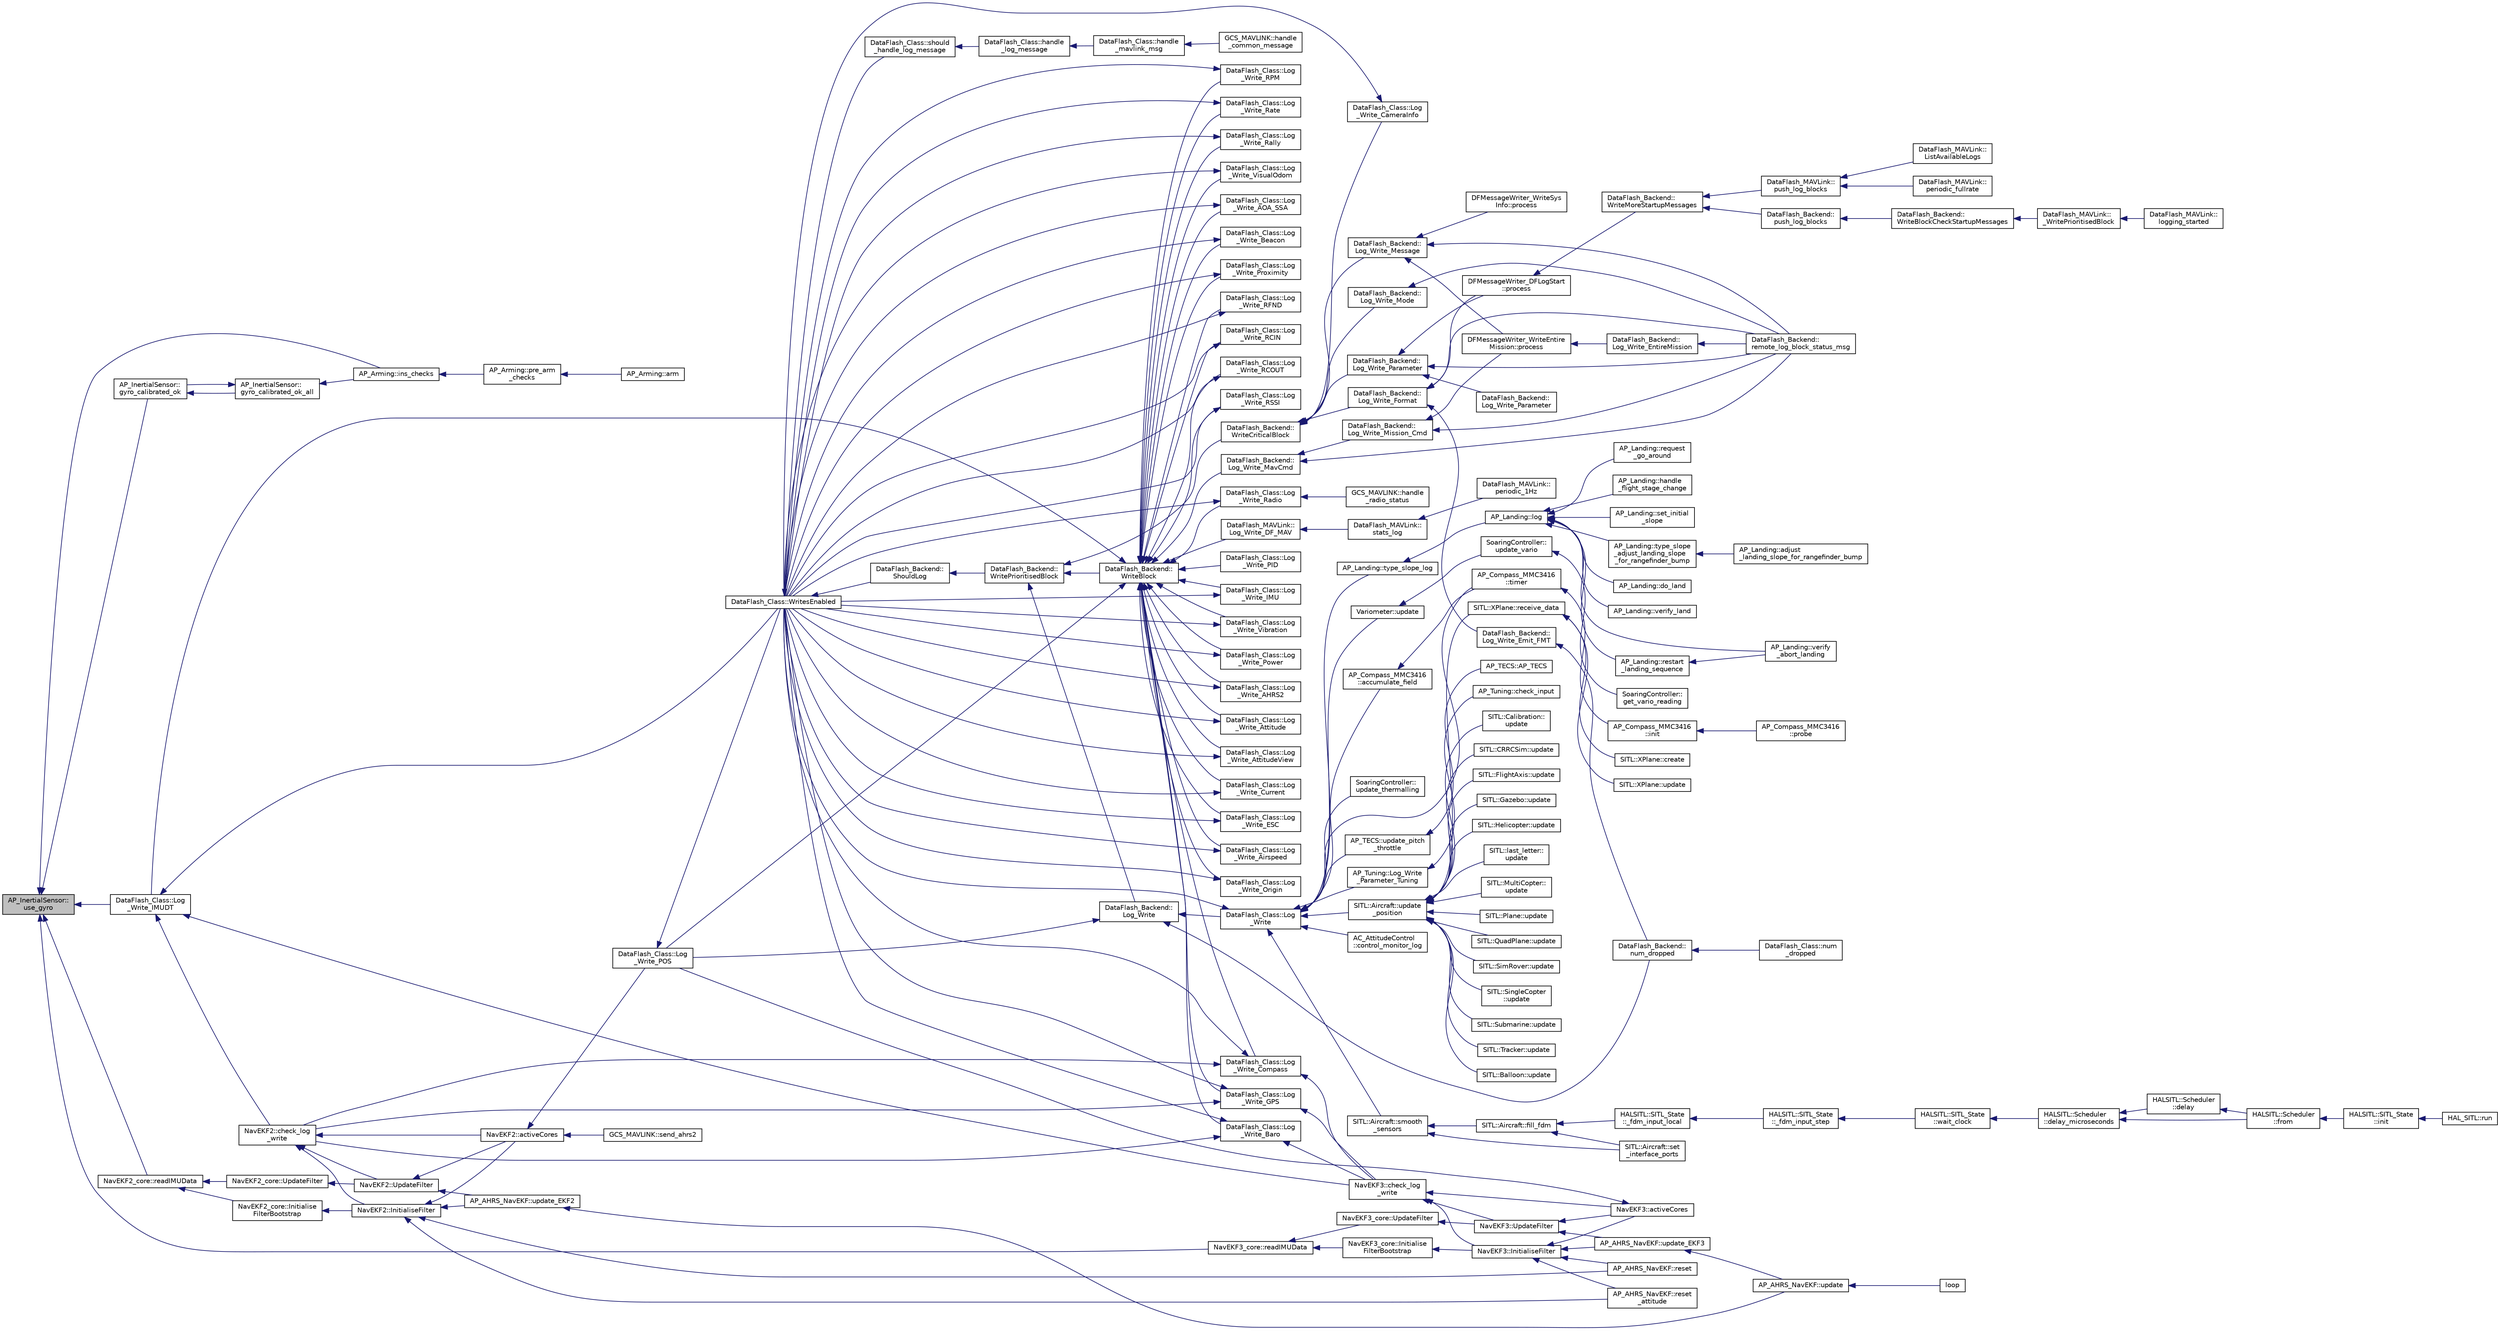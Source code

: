 digraph "AP_InertialSensor::use_gyro"
{
 // INTERACTIVE_SVG=YES
  edge [fontname="Helvetica",fontsize="10",labelfontname="Helvetica",labelfontsize="10"];
  node [fontname="Helvetica",fontsize="10",shape=record];
  rankdir="LR";
  Node1 [label="AP_InertialSensor::\luse_gyro",height=0.2,width=0.4,color="black", fillcolor="grey75", style="filled", fontcolor="black"];
  Node1 -> Node2 [dir="back",color="midnightblue",fontsize="10",style="solid",fontname="Helvetica"];
  Node2 [label="AP_InertialSensor::\lgyro_calibrated_ok",height=0.2,width=0.4,color="black", fillcolor="white", style="filled",URL="$classAP__InertialSensor.html#abf85be853403ed980ae938e7d4e001ae"];
  Node2 -> Node3 [dir="back",color="midnightblue",fontsize="10",style="solid",fontname="Helvetica"];
  Node3 [label="AP_InertialSensor::\lgyro_calibrated_ok_all",height=0.2,width=0.4,color="black", fillcolor="white", style="filled",URL="$classAP__InertialSensor.html#a5b345c3605d4a36b3b3f6b8370332f54"];
  Node3 -> Node2 [dir="back",color="midnightblue",fontsize="10",style="solid",fontname="Helvetica"];
  Node3 -> Node4 [dir="back",color="midnightblue",fontsize="10",style="solid",fontname="Helvetica"];
  Node4 [label="AP_Arming::ins_checks",height=0.2,width=0.4,color="black", fillcolor="white", style="filled",URL="$classAP__Arming.html#a98bb929393d206413a92adb94d443fc8"];
  Node4 -> Node5 [dir="back",color="midnightblue",fontsize="10",style="solid",fontname="Helvetica"];
  Node5 [label="AP_Arming::pre_arm\l_checks",height=0.2,width=0.4,color="black", fillcolor="white", style="filled",URL="$classAP__Arming.html#a73c03baf7f22b7124a2ac9e9286a850a"];
  Node5 -> Node6 [dir="back",color="midnightblue",fontsize="10",style="solid",fontname="Helvetica"];
  Node6 [label="AP_Arming::arm",height=0.2,width=0.4,color="black", fillcolor="white", style="filled",URL="$classAP__Arming.html#a47b859d9929a736df2f08a1cad03efcb"];
  Node1 -> Node4 [dir="back",color="midnightblue",fontsize="10",style="solid",fontname="Helvetica"];
  Node1 -> Node7 [dir="back",color="midnightblue",fontsize="10",style="solid",fontname="Helvetica"];
  Node7 [label="DataFlash_Class::Log\l_Write_IMUDT",height=0.2,width=0.4,color="black", fillcolor="white", style="filled",URL="$classDataFlash__Class.html#a5835f10f0f4c71618a3793d582b3a52a"];
  Node7 -> Node8 [dir="back",color="midnightblue",fontsize="10",style="solid",fontname="Helvetica"];
  Node8 [label="NavEKF2::check_log\l_write",height=0.2,width=0.4,color="black", fillcolor="white", style="filled",URL="$classNavEKF2.html#a124df957952b2cb0c04e4318a173f67a"];
  Node8 -> Node9 [dir="back",color="midnightblue",fontsize="10",style="solid",fontname="Helvetica"];
  Node9 [label="NavEKF2::InitialiseFilter",height=0.2,width=0.4,color="black", fillcolor="white", style="filled",URL="$classNavEKF2.html#a9c447b8d84abf2dfc845ddbbbad46a2b"];
  Node9 -> Node10 [dir="back",color="midnightblue",fontsize="10",style="solid",fontname="Helvetica"];
  Node10 [label="AP_AHRS_NavEKF::update_EKF2",height=0.2,width=0.4,color="black", fillcolor="white", style="filled",URL="$classAP__AHRS__NavEKF.html#a0187c6d3d4348b002a204c05d3e94b07"];
  Node10 -> Node11 [dir="back",color="midnightblue",fontsize="10",style="solid",fontname="Helvetica"];
  Node11 [label="AP_AHRS_NavEKF::update",height=0.2,width=0.4,color="black", fillcolor="white", style="filled",URL="$classAP__AHRS__NavEKF.html#ac8111979c5dc37a55b2c50818534ea52"];
  Node11 -> Node12 [dir="back",color="midnightblue",fontsize="10",style="solid",fontname="Helvetica"];
  Node12 [label="loop",height=0.2,width=0.4,color="black", fillcolor="white", style="filled",URL="$AHRS__Test_8cpp.html#afe461d27b9c48d5921c00d521181f12f"];
  Node9 -> Node13 [dir="back",color="midnightblue",fontsize="10",style="solid",fontname="Helvetica"];
  Node13 [label="AP_AHRS_NavEKF::reset",height=0.2,width=0.4,color="black", fillcolor="white", style="filled",URL="$classAP__AHRS__NavEKF.html#a532ff0df024a4537e5a108c42ba405a7"];
  Node9 -> Node14 [dir="back",color="midnightblue",fontsize="10",style="solid",fontname="Helvetica"];
  Node14 [label="AP_AHRS_NavEKF::reset\l_attitude",height=0.2,width=0.4,color="black", fillcolor="white", style="filled",URL="$classAP__AHRS__NavEKF.html#a9bd3c7f1793a48cd0d736b19fbfaf19a"];
  Node9 -> Node15 [dir="back",color="midnightblue",fontsize="10",style="solid",fontname="Helvetica"];
  Node15 [label="NavEKF2::activeCores",height=0.2,width=0.4,color="black", fillcolor="white", style="filled",URL="$classNavEKF2.html#ab18af2714c15fcf190493c01e2a28c73"];
  Node15 -> Node16 [dir="back",color="midnightblue",fontsize="10",style="solid",fontname="Helvetica"];
  Node16 [label="DataFlash_Class::Log\l_Write_POS",height=0.2,width=0.4,color="black", fillcolor="white", style="filled",URL="$classDataFlash__Class.html#a46e58faaa53c44516433f6bb7bde4163"];
  Node16 -> Node17 [dir="back",color="midnightblue",fontsize="10",style="solid",fontname="Helvetica"];
  Node17 [label="DataFlash_Class::WritesEnabled",height=0.2,width=0.4,color="black", fillcolor="white", style="filled",URL="$classDataFlash__Class.html#a680528ccef337901407a125439e1f397"];
  Node17 -> Node18 [dir="back",color="midnightblue",fontsize="10",style="solid",fontname="Helvetica"];
  Node18 [label="DataFlash_Backend::\lShouldLog",height=0.2,width=0.4,color="black", fillcolor="white", style="filled",URL="$classDataFlash__Backend.html#ae29c274eff677e46bb9e404656194789"];
  Node18 -> Node19 [dir="back",color="midnightblue",fontsize="10",style="solid",fontname="Helvetica"];
  Node19 [label="DataFlash_Backend::\lWritePrioritisedBlock",height=0.2,width=0.4,color="black", fillcolor="white", style="filled",URL="$classDataFlash__Backend.html#a70bd07e118265442caab0d742cb06abc"];
  Node19 -> Node20 [dir="back",color="midnightblue",fontsize="10",style="solid",fontname="Helvetica"];
  Node20 [label="DataFlash_Backend::\lLog_Write",height=0.2,width=0.4,color="black", fillcolor="white", style="filled",URL="$classDataFlash__Backend.html#a701111d46c96bfab23971267f325ddd3"];
  Node20 -> Node21 [dir="back",color="midnightblue",fontsize="10",style="solid",fontname="Helvetica"];
  Node21 [label="DataFlash_Class::Log\l_Write",height=0.2,width=0.4,color="black", fillcolor="white", style="filled",URL="$classDataFlash__Class.html#a379c836ed19feeac263fcd994b60226b"];
  Node21 -> Node22 [dir="back",color="midnightblue",fontsize="10",style="solid",fontname="Helvetica"];
  Node22 [label="AC_AttitudeControl\l::control_monitor_log",height=0.2,width=0.4,color="black", fillcolor="white", style="filled",URL="$classAC__AttitudeControl.html#a24124a33c8cd7a9cd575d0c16a1e2d5b"];
  Node21 -> Node23 [dir="back",color="midnightblue",fontsize="10",style="solid",fontname="Helvetica"];
  Node23 [label="AP_Compass_MMC3416\l::timer",height=0.2,width=0.4,color="black", fillcolor="white", style="filled",URL="$classAP__Compass__MMC3416.html#a8b5b61173af45f3892c51bbeda783190"];
  Node23 -> Node24 [dir="back",color="midnightblue",fontsize="10",style="solid",fontname="Helvetica"];
  Node24 [label="AP_Compass_MMC3416\l::init",height=0.2,width=0.4,color="black", fillcolor="white", style="filled",URL="$classAP__Compass__MMC3416.html#af9749d12b13a50641e4c2b7b8b702ac2"];
  Node24 -> Node25 [dir="back",color="midnightblue",fontsize="10",style="solid",fontname="Helvetica"];
  Node25 [label="AP_Compass_MMC3416\l::probe",height=0.2,width=0.4,color="black", fillcolor="white", style="filled",URL="$classAP__Compass__MMC3416.html#a45317bd66ff02b0b69e17221ff572261"];
  Node21 -> Node26 [dir="back",color="midnightblue",fontsize="10",style="solid",fontname="Helvetica"];
  Node26 [label="AP_Compass_MMC3416\l::accumulate_field",height=0.2,width=0.4,color="black", fillcolor="white", style="filled",URL="$classAP__Compass__MMC3416.html#aa81525e474696e469db55ad9712a1b4f"];
  Node26 -> Node23 [dir="back",color="midnightblue",fontsize="10",style="solid",fontname="Helvetica"];
  Node21 -> Node27 [dir="back",color="midnightblue",fontsize="10",style="solid",fontname="Helvetica"];
  Node27 [label="AP_Landing::type_slope_log",height=0.2,width=0.4,color="black", fillcolor="white", style="filled",URL="$classAP__Landing.html#ac0b5a7424b989984441d47159f9e691c"];
  Node27 -> Node28 [dir="back",color="midnightblue",fontsize="10",style="solid",fontname="Helvetica"];
  Node28 [label="AP_Landing::log",height=0.2,width=0.4,color="black", fillcolor="white", style="filled",URL="$classAP__Landing.html#afbaa15e50629185cb1c1dcb1c41289d8"];
  Node28 -> Node29 [dir="back",color="midnightblue",fontsize="10",style="solid",fontname="Helvetica"];
  Node29 [label="AP_Landing::do_land",height=0.2,width=0.4,color="black", fillcolor="white", style="filled",URL="$classAP__Landing.html#ac7cb51eaa69d1bed262223b56ee2c4ce"];
  Node28 -> Node30 [dir="back",color="midnightblue",fontsize="10",style="solid",fontname="Helvetica"];
  Node30 [label="AP_Landing::verify_land",height=0.2,width=0.4,color="black", fillcolor="white", style="filled",URL="$classAP__Landing.html#afdbc34de818b9cb366336c23660fd495"];
  Node28 -> Node31 [dir="back",color="midnightblue",fontsize="10",style="solid",fontname="Helvetica"];
  Node31 [label="AP_Landing::verify\l_abort_landing",height=0.2,width=0.4,color="black", fillcolor="white", style="filled",URL="$classAP__Landing.html#a23d5d937afe630bfa1d3eeea5d767e4b"];
  Node28 -> Node32 [dir="back",color="midnightblue",fontsize="10",style="solid",fontname="Helvetica"];
  Node32 [label="AP_Landing::restart\l_landing_sequence",height=0.2,width=0.4,color="black", fillcolor="white", style="filled",URL="$classAP__Landing.html#a4cb652398231c274e6061aa6b211366b"];
  Node32 -> Node31 [dir="back",color="midnightblue",fontsize="10",style="solid",fontname="Helvetica"];
  Node28 -> Node33 [dir="back",color="midnightblue",fontsize="10",style="solid",fontname="Helvetica"];
  Node33 [label="AP_Landing::request\l_go_around",height=0.2,width=0.4,color="black", fillcolor="white", style="filled",URL="$classAP__Landing.html#afc506451afaaca18bebe5746f1caf448"];
  Node28 -> Node34 [dir="back",color="midnightblue",fontsize="10",style="solid",fontname="Helvetica"];
  Node34 [label="AP_Landing::handle\l_flight_stage_change",height=0.2,width=0.4,color="black", fillcolor="white", style="filled",URL="$classAP__Landing.html#a9f6d861fd1bf8df96c061931179095c0"];
  Node28 -> Node35 [dir="back",color="midnightblue",fontsize="10",style="solid",fontname="Helvetica"];
  Node35 [label="AP_Landing::set_initial\l_slope",height=0.2,width=0.4,color="black", fillcolor="white", style="filled",URL="$classAP__Landing.html#a7e905f0cb574cb49a778b18906362736"];
  Node28 -> Node36 [dir="back",color="midnightblue",fontsize="10",style="solid",fontname="Helvetica"];
  Node36 [label="AP_Landing::type_slope\l_adjust_landing_slope\l_for_rangefinder_bump",height=0.2,width=0.4,color="black", fillcolor="white", style="filled",URL="$classAP__Landing.html#a68317a4d27e65aadc7013a9363da5ce3"];
  Node36 -> Node37 [dir="back",color="midnightblue",fontsize="10",style="solid",fontname="Helvetica"];
  Node37 [label="AP_Landing::adjust\l_landing_slope_for_rangefinder_bump",height=0.2,width=0.4,color="black", fillcolor="white", style="filled",URL="$classAP__Landing.html#aca701ba52726269447500bdf654b3b10"];
  Node21 -> Node38 [dir="back",color="midnightblue",fontsize="10",style="solid",fontname="Helvetica"];
  Node38 [label="SoaringController::\lupdate_thermalling",height=0.2,width=0.4,color="black", fillcolor="white", style="filled",URL="$classSoaringController.html#abfbc693fd6c93da20fb098aedf6fd596"];
  Node21 -> Node39 [dir="back",color="midnightblue",fontsize="10",style="solid",fontname="Helvetica"];
  Node39 [label="Variometer::update",height=0.2,width=0.4,color="black", fillcolor="white", style="filled",URL="$classVariometer.html#ae8429634659d6e7f64a64992380e7b2b"];
  Node39 -> Node40 [dir="back",color="midnightblue",fontsize="10",style="solid",fontname="Helvetica"];
  Node40 [label="SoaringController::\lupdate_vario",height=0.2,width=0.4,color="black", fillcolor="white", style="filled",URL="$classSoaringController.html#a7adf701742d2ba2f2e699b9e3ce1b955"];
  Node40 -> Node41 [dir="back",color="midnightblue",fontsize="10",style="solid",fontname="Helvetica"];
  Node41 [label="SoaringController::\lget_vario_reading",height=0.2,width=0.4,color="black", fillcolor="white", style="filled",URL="$classSoaringController.html#aea41b313738070dceb7c4953d4873342"];
  Node21 -> Node42 [dir="back",color="midnightblue",fontsize="10",style="solid",fontname="Helvetica"];
  Node42 [label="AP_TECS::update_pitch\l_throttle",height=0.2,width=0.4,color="black", fillcolor="white", style="filled",URL="$classAP__TECS.html#ad9fdee521b36fe15ab8ab06a35717c5a"];
  Node42 -> Node43 [dir="back",color="midnightblue",fontsize="10",style="solid",fontname="Helvetica"];
  Node43 [label="AP_TECS::AP_TECS",height=0.2,width=0.4,color="black", fillcolor="white", style="filled",URL="$classAP__TECS.html#a01d6d2b6f4c4151838115b13020d8990"];
  Node21 -> Node44 [dir="back",color="midnightblue",fontsize="10",style="solid",fontname="Helvetica"];
  Node44 [label="AP_Tuning::Log_Write\l_Parameter_Tuning",height=0.2,width=0.4,color="black", fillcolor="white", style="filled",URL="$classAP__Tuning.html#abc35074ce5f7c46fbbc644d80c3dc15a"];
  Node44 -> Node45 [dir="back",color="midnightblue",fontsize="10",style="solid",fontname="Helvetica"];
  Node45 [label="AP_Tuning::check_input",height=0.2,width=0.4,color="black", fillcolor="white", style="filled",URL="$classAP__Tuning.html#a26bf8c5e3711e547ce95654ca285fecb"];
  Node21 -> Node17 [dir="back",color="midnightblue",fontsize="10",style="solid",fontname="Helvetica"];
  Node21 -> Node46 [dir="back",color="midnightblue",fontsize="10",style="solid",fontname="Helvetica"];
  Node46 [label="SITL::Aircraft::update\l_position",height=0.2,width=0.4,color="black", fillcolor="white", style="filled",URL="$classSITL_1_1Aircraft.html#a4a72b2c0617cf55b24b062daaae685b9"];
  Node46 -> Node47 [dir="back",color="midnightblue",fontsize="10",style="solid",fontname="Helvetica"];
  Node47 [label="SITL::Balloon::update",height=0.2,width=0.4,color="black", fillcolor="white", style="filled",URL="$classSITL_1_1Balloon.html#a34f5716a3c9ba0805d89dc36656ae90c"];
  Node46 -> Node48 [dir="back",color="midnightblue",fontsize="10",style="solid",fontname="Helvetica"];
  Node48 [label="SITL::Calibration::\lupdate",height=0.2,width=0.4,color="black", fillcolor="white", style="filled",URL="$classSITL_1_1Calibration.html#a0c3f60adfbc5d68ae425883af18b62f4"];
  Node46 -> Node49 [dir="back",color="midnightblue",fontsize="10",style="solid",fontname="Helvetica"];
  Node49 [label="SITL::CRRCSim::update",height=0.2,width=0.4,color="black", fillcolor="white", style="filled",URL="$classSITL_1_1CRRCSim.html#ada236d396837feb2c5efe885ea504f87"];
  Node46 -> Node50 [dir="back",color="midnightblue",fontsize="10",style="solid",fontname="Helvetica"];
  Node50 [label="SITL::FlightAxis::update",height=0.2,width=0.4,color="black", fillcolor="white", style="filled",URL="$classSITL_1_1FlightAxis.html#abea39b8171735bf99ad90267f6be4c42"];
  Node46 -> Node51 [dir="back",color="midnightblue",fontsize="10",style="solid",fontname="Helvetica"];
  Node51 [label="SITL::Gazebo::update",height=0.2,width=0.4,color="black", fillcolor="white", style="filled",URL="$classSITL_1_1Gazebo.html#a120a541070549b98ba4740c91abf97a7"];
  Node46 -> Node52 [dir="back",color="midnightblue",fontsize="10",style="solid",fontname="Helvetica"];
  Node52 [label="SITL::Helicopter::update",height=0.2,width=0.4,color="black", fillcolor="white", style="filled",URL="$classSITL_1_1Helicopter.html#a0e8602ead0fe804552ab7ade9a1b171e"];
  Node46 -> Node53 [dir="back",color="midnightblue",fontsize="10",style="solid",fontname="Helvetica"];
  Node53 [label="SITL::last_letter::\lupdate",height=0.2,width=0.4,color="black", fillcolor="white", style="filled",URL="$classSITL_1_1last__letter.html#ae4e6d3acea9730faa873e8d25b876d19"];
  Node46 -> Node54 [dir="back",color="midnightblue",fontsize="10",style="solid",fontname="Helvetica"];
  Node54 [label="SITL::MultiCopter::\lupdate",height=0.2,width=0.4,color="black", fillcolor="white", style="filled",URL="$classSITL_1_1MultiCopter.html#ad4df8bcd20625ce425cc9d73f9aa6a20"];
  Node46 -> Node55 [dir="back",color="midnightblue",fontsize="10",style="solid",fontname="Helvetica"];
  Node55 [label="SITL::Plane::update",height=0.2,width=0.4,color="black", fillcolor="white", style="filled",URL="$classSITL_1_1Plane.html#a7852409df29e250b1903384d1446930c"];
  Node46 -> Node56 [dir="back",color="midnightblue",fontsize="10",style="solid",fontname="Helvetica"];
  Node56 [label="SITL::QuadPlane::update",height=0.2,width=0.4,color="black", fillcolor="white", style="filled",URL="$classSITL_1_1QuadPlane.html#af9068f0de1894f5afc49481c869e3b6c"];
  Node46 -> Node57 [dir="back",color="midnightblue",fontsize="10",style="solid",fontname="Helvetica"];
  Node57 [label="SITL::SimRover::update",height=0.2,width=0.4,color="black", fillcolor="white", style="filled",URL="$classSITL_1_1SimRover.html#a0692a116e9c7cff78adb0b08b0d571b2"];
  Node46 -> Node58 [dir="back",color="midnightblue",fontsize="10",style="solid",fontname="Helvetica"];
  Node58 [label="SITL::SingleCopter\l::update",height=0.2,width=0.4,color="black", fillcolor="white", style="filled",URL="$classSITL_1_1SingleCopter.html#a07d0997518b86260a6a80b914733d7b5"];
  Node46 -> Node59 [dir="back",color="midnightblue",fontsize="10",style="solid",fontname="Helvetica"];
  Node59 [label="SITL::Submarine::update",height=0.2,width=0.4,color="black", fillcolor="white", style="filled",URL="$classSITL_1_1Submarine.html#ae172876dbb527df84dfb38c9fa383878"];
  Node46 -> Node60 [dir="back",color="midnightblue",fontsize="10",style="solid",fontname="Helvetica"];
  Node60 [label="SITL::Tracker::update",height=0.2,width=0.4,color="black", fillcolor="white", style="filled",URL="$classSITL_1_1Tracker.html#aa2d26c0841ead98b60a9291eb4d74b71"];
  Node46 -> Node61 [dir="back",color="midnightblue",fontsize="10",style="solid",fontname="Helvetica"];
  Node61 [label="SITL::XPlane::receive_data",height=0.2,width=0.4,color="black", fillcolor="white", style="filled",URL="$classSITL_1_1XPlane.html#ab30e1d12c7ebc3699a29f3442804a68b"];
  Node61 -> Node62 [dir="back",color="midnightblue",fontsize="10",style="solid",fontname="Helvetica"];
  Node62 [label="SITL::XPlane::update",height=0.2,width=0.4,color="black", fillcolor="white", style="filled",URL="$classSITL_1_1XPlane.html#abc5e72c8fd3445fcb19b6b1d42ec9970"];
  Node61 -> Node63 [dir="back",color="midnightblue",fontsize="10",style="solid",fontname="Helvetica"];
  Node63 [label="SITL::XPlane::create",height=0.2,width=0.4,color="black", fillcolor="white", style="filled",URL="$classSITL_1_1XPlane.html#a5cbab32f016edeff5108ded953c17cbe"];
  Node21 -> Node64 [dir="back",color="midnightblue",fontsize="10",style="solid",fontname="Helvetica"];
  Node64 [label="SITL::Aircraft::smooth\l_sensors",height=0.2,width=0.4,color="black", fillcolor="white", style="filled",URL="$classSITL_1_1Aircraft.html#a8b835df207c22a4d9bc24b14525ce968"];
  Node64 -> Node65 [dir="back",color="midnightblue",fontsize="10",style="solid",fontname="Helvetica"];
  Node65 [label="SITL::Aircraft::fill_fdm",height=0.2,width=0.4,color="black", fillcolor="white", style="filled",URL="$classSITL_1_1Aircraft.html#a07b38044e8a77d5f48db38e9913e06db"];
  Node65 -> Node66 [dir="back",color="midnightblue",fontsize="10",style="solid",fontname="Helvetica"];
  Node66 [label="HALSITL::SITL_State\l::_fdm_input_local",height=0.2,width=0.4,color="black", fillcolor="white", style="filled",URL="$classHALSITL_1_1SITL__State.html#a141fe78b0702ab2f2ac4cafc221fdb97"];
  Node66 -> Node67 [dir="back",color="midnightblue",fontsize="10",style="solid",fontname="Helvetica"];
  Node67 [label="HALSITL::SITL_State\l::_fdm_input_step",height=0.2,width=0.4,color="black", fillcolor="white", style="filled",URL="$classHALSITL_1_1SITL__State.html#ae31c93a26ca780bb508dded2498e2e93"];
  Node67 -> Node68 [dir="back",color="midnightblue",fontsize="10",style="solid",fontname="Helvetica"];
  Node68 [label="HALSITL::SITL_State\l::wait_clock",height=0.2,width=0.4,color="black", fillcolor="white", style="filled",URL="$classHALSITL_1_1SITL__State.html#a3eeaf330efded46259bbf64fc53e6b9f"];
  Node68 -> Node69 [dir="back",color="midnightblue",fontsize="10",style="solid",fontname="Helvetica"];
  Node69 [label="HALSITL::Scheduler\l::delay_microseconds",height=0.2,width=0.4,color="black", fillcolor="white", style="filled",URL="$classHALSITL_1_1Scheduler.html#a4cffd5bcba0175bf49c7aa75ff3bf09a"];
  Node69 -> Node70 [dir="back",color="midnightblue",fontsize="10",style="solid",fontname="Helvetica"];
  Node70 [label="HALSITL::Scheduler\l::from",height=0.2,width=0.4,color="black", fillcolor="white", style="filled",URL="$classHALSITL_1_1Scheduler.html#a2c3ea70328333081349821921242cb39"];
  Node70 -> Node71 [dir="back",color="midnightblue",fontsize="10",style="solid",fontname="Helvetica"];
  Node71 [label="HALSITL::SITL_State\l::init",height=0.2,width=0.4,color="black", fillcolor="white", style="filled",URL="$classHALSITL_1_1SITL__State.html#a7059cb4e279007aae9b06757a68c15af"];
  Node71 -> Node72 [dir="back",color="midnightblue",fontsize="10",style="solid",fontname="Helvetica"];
  Node72 [label="HAL_SITL::run",height=0.2,width=0.4,color="black", fillcolor="white", style="filled",URL="$classHAL__SITL.html#add0e35ac5a212a6b187c55186c8f026a"];
  Node69 -> Node73 [dir="back",color="midnightblue",fontsize="10",style="solid",fontname="Helvetica"];
  Node73 [label="HALSITL::Scheduler\l::delay",height=0.2,width=0.4,color="black", fillcolor="white", style="filled",URL="$classHALSITL_1_1Scheduler.html#a14f3239ecbb9889823b20dc9de655c2f"];
  Node73 -> Node70 [dir="back",color="midnightblue",fontsize="10",style="solid",fontname="Helvetica"];
  Node65 -> Node74 [dir="back",color="midnightblue",fontsize="10",style="solid",fontname="Helvetica"];
  Node74 [label="SITL::Aircraft::set\l_interface_ports",height=0.2,width=0.4,color="black", fillcolor="white", style="filled",URL="$classSITL_1_1Aircraft.html#a061f04e9f5bc75cc1f250a4e7c3d8421"];
  Node64 -> Node74 [dir="back",color="midnightblue",fontsize="10",style="solid",fontname="Helvetica"];
  Node20 -> Node75 [dir="back",color="midnightblue",fontsize="10",style="solid",fontname="Helvetica"];
  Node75 [label="DataFlash_Backend::\lnum_dropped",height=0.2,width=0.4,color="black", fillcolor="white", style="filled",URL="$classDataFlash__Backend.html#a944c1f573e2cd12e7ff491d48898d446"];
  Node75 -> Node76 [dir="back",color="midnightblue",fontsize="10",style="solid",fontname="Helvetica"];
  Node76 [label="DataFlash_Class::num\l_dropped",height=0.2,width=0.4,color="black", fillcolor="white", style="filled",URL="$classDataFlash__Class.html#a3b01d9a49c319ca3995df9b1649b9249"];
  Node20 -> Node16 [dir="back",color="midnightblue",fontsize="10",style="solid",fontname="Helvetica"];
  Node19 -> Node77 [dir="back",color="midnightblue",fontsize="10",style="solid",fontname="Helvetica"];
  Node77 [label="DataFlash_Backend::\lWriteBlock",height=0.2,width=0.4,color="black", fillcolor="white", style="filled",URL="$classDataFlash__Backend.html#aed94b3ad1fd7333ddd7c2e20c3433d52"];
  Node77 -> Node78 [dir="back",color="midnightblue",fontsize="10",style="solid",fontname="Helvetica"];
  Node78 [label="DataFlash_MAVLink::\lLog_Write_DF_MAV",height=0.2,width=0.4,color="black", fillcolor="white", style="filled",URL="$classDataFlash__MAVLink.html#a4e95e48809d7011702476e879415d96c"];
  Node78 -> Node79 [dir="back",color="midnightblue",fontsize="10",style="solid",fontname="Helvetica"];
  Node79 [label="DataFlash_MAVLink::\lstats_log",height=0.2,width=0.4,color="black", fillcolor="white", style="filled",URL="$classDataFlash__MAVLink.html#af0e5de77619126d8d8d1dd06a389717d"];
  Node79 -> Node80 [dir="back",color="midnightblue",fontsize="10",style="solid",fontname="Helvetica"];
  Node80 [label="DataFlash_MAVLink::\lperiodic_1Hz",height=0.2,width=0.4,color="black", fillcolor="white", style="filled",URL="$classDataFlash__MAVLink.html#aff8ee53b8fbc202ef153f112dade8f21"];
  Node77 -> Node81 [dir="back",color="midnightblue",fontsize="10",style="solid",fontname="Helvetica"];
  Node81 [label="DataFlash_Class::Log\l_Write_GPS",height=0.2,width=0.4,color="black", fillcolor="white", style="filled",URL="$classDataFlash__Class.html#a8a9087dec83092f0ea67b6741ff9f32e"];
  Node81 -> Node8 [dir="back",color="midnightblue",fontsize="10",style="solid",fontname="Helvetica"];
  Node81 -> Node82 [dir="back",color="midnightblue",fontsize="10",style="solid",fontname="Helvetica"];
  Node82 [label="NavEKF3::check_log\l_write",height=0.2,width=0.4,color="black", fillcolor="white", style="filled",URL="$classNavEKF3.html#afa5a1b626563d35ad95545e8f056214b"];
  Node82 -> Node83 [dir="back",color="midnightblue",fontsize="10",style="solid",fontname="Helvetica"];
  Node83 [label="NavEKF3::InitialiseFilter",height=0.2,width=0.4,color="black", fillcolor="white", style="filled",URL="$classNavEKF3.html#a07f064fa513fbb6e7188141904f3b5b5"];
  Node83 -> Node84 [dir="back",color="midnightblue",fontsize="10",style="solid",fontname="Helvetica"];
  Node84 [label="AP_AHRS_NavEKF::update_EKF3",height=0.2,width=0.4,color="black", fillcolor="white", style="filled",URL="$classAP__AHRS__NavEKF.html#a324160404f12959e955554f5aed26459"];
  Node84 -> Node11 [dir="back",color="midnightblue",fontsize="10",style="solid",fontname="Helvetica"];
  Node83 -> Node13 [dir="back",color="midnightblue",fontsize="10",style="solid",fontname="Helvetica"];
  Node83 -> Node14 [dir="back",color="midnightblue",fontsize="10",style="solid",fontname="Helvetica"];
  Node83 -> Node85 [dir="back",color="midnightblue",fontsize="10",style="solid",fontname="Helvetica"];
  Node85 [label="NavEKF3::activeCores",height=0.2,width=0.4,color="black", fillcolor="white", style="filled",URL="$classNavEKF3.html#a3e1f50ad977a17222fcd7a6851b0f2ec"];
  Node85 -> Node16 [dir="back",color="midnightblue",fontsize="10",style="solid",fontname="Helvetica"];
  Node82 -> Node86 [dir="back",color="midnightblue",fontsize="10",style="solid",fontname="Helvetica"];
  Node86 [label="NavEKF3::UpdateFilter",height=0.2,width=0.4,color="black", fillcolor="white", style="filled",URL="$classNavEKF3.html#a477020fcf29376e0c2205dbf79728104"];
  Node86 -> Node84 [dir="back",color="midnightblue",fontsize="10",style="solid",fontname="Helvetica"];
  Node86 -> Node85 [dir="back",color="midnightblue",fontsize="10",style="solid",fontname="Helvetica"];
  Node82 -> Node85 [dir="back",color="midnightblue",fontsize="10",style="solid",fontname="Helvetica"];
  Node81 -> Node17 [dir="back",color="midnightblue",fontsize="10",style="solid",fontname="Helvetica"];
  Node77 -> Node87 [dir="back",color="midnightblue",fontsize="10",style="solid",fontname="Helvetica"];
  Node87 [label="DataFlash_Class::Log\l_Write_RFND",height=0.2,width=0.4,color="black", fillcolor="white", style="filled",URL="$classDataFlash__Class.html#af0a21d8a256a8e1e6f9da5566cc5a168"];
  Node87 -> Node17 [dir="back",color="midnightblue",fontsize="10",style="solid",fontname="Helvetica"];
  Node77 -> Node88 [dir="back",color="midnightblue",fontsize="10",style="solid",fontname="Helvetica"];
  Node88 [label="DataFlash_Class::Log\l_Write_RCIN",height=0.2,width=0.4,color="black", fillcolor="white", style="filled",URL="$classDataFlash__Class.html#ae3cb0f9ab8db6bcced3f504a2a767081"];
  Node88 -> Node17 [dir="back",color="midnightblue",fontsize="10",style="solid",fontname="Helvetica"];
  Node77 -> Node89 [dir="back",color="midnightblue",fontsize="10",style="solid",fontname="Helvetica"];
  Node89 [label="DataFlash_Class::Log\l_Write_RCOUT",height=0.2,width=0.4,color="black", fillcolor="white", style="filled",URL="$classDataFlash__Class.html#a365196ae7546b5065934ffbdb91066e5"];
  Node89 -> Node17 [dir="back",color="midnightblue",fontsize="10",style="solid",fontname="Helvetica"];
  Node77 -> Node90 [dir="back",color="midnightblue",fontsize="10",style="solid",fontname="Helvetica"];
  Node90 [label="DataFlash_Class::Log\l_Write_RSSI",height=0.2,width=0.4,color="black", fillcolor="white", style="filled",URL="$classDataFlash__Class.html#ab89b9493bafe090db104589de9bc100c"];
  Node90 -> Node17 [dir="back",color="midnightblue",fontsize="10",style="solid",fontname="Helvetica"];
  Node77 -> Node91 [dir="back",color="midnightblue",fontsize="10",style="solid",fontname="Helvetica"];
  Node91 [label="DataFlash_Class::Log\l_Write_Baro",height=0.2,width=0.4,color="black", fillcolor="white", style="filled",URL="$classDataFlash__Class.html#a4a12c2f2025e0a63d6ec85602857d0cb"];
  Node91 -> Node8 [dir="back",color="midnightblue",fontsize="10",style="solid",fontname="Helvetica"];
  Node91 -> Node82 [dir="back",color="midnightblue",fontsize="10",style="solid",fontname="Helvetica"];
  Node91 -> Node17 [dir="back",color="midnightblue",fontsize="10",style="solid",fontname="Helvetica"];
  Node77 -> Node92 [dir="back",color="midnightblue",fontsize="10",style="solid",fontname="Helvetica"];
  Node92 [label="DataFlash_Class::Log\l_Write_IMU",height=0.2,width=0.4,color="black", fillcolor="white", style="filled",URL="$classDataFlash__Class.html#a805d766e5347af5349e0979a2a07e452"];
  Node92 -> Node17 [dir="back",color="midnightblue",fontsize="10",style="solid",fontname="Helvetica"];
  Node77 -> Node7 [dir="back",color="midnightblue",fontsize="10",style="solid",fontname="Helvetica"];
  Node77 -> Node93 [dir="back",color="midnightblue",fontsize="10",style="solid",fontname="Helvetica"];
  Node93 [label="DataFlash_Class::Log\l_Write_Vibration",height=0.2,width=0.4,color="black", fillcolor="white", style="filled",URL="$classDataFlash__Class.html#af3e28f802f9d4f6be01a5283ada628fe"];
  Node93 -> Node17 [dir="back",color="midnightblue",fontsize="10",style="solid",fontname="Helvetica"];
  Node77 -> Node94 [dir="back",color="midnightblue",fontsize="10",style="solid",fontname="Helvetica"];
  Node94 [label="DataFlash_Class::Log\l_Write_Power",height=0.2,width=0.4,color="black", fillcolor="white", style="filled",URL="$classDataFlash__Class.html#a0244745bcbf21252169dbca26be44557"];
  Node94 -> Node17 [dir="back",color="midnightblue",fontsize="10",style="solid",fontname="Helvetica"];
  Node77 -> Node95 [dir="back",color="midnightblue",fontsize="10",style="solid",fontname="Helvetica"];
  Node95 [label="DataFlash_Class::Log\l_Write_AHRS2",height=0.2,width=0.4,color="black", fillcolor="white", style="filled",URL="$classDataFlash__Class.html#ad81bca014959c6b0a6714ea0d83c409f"];
  Node95 -> Node17 [dir="back",color="midnightblue",fontsize="10",style="solid",fontname="Helvetica"];
  Node77 -> Node16 [dir="back",color="midnightblue",fontsize="10",style="solid",fontname="Helvetica"];
  Node77 -> Node96 [dir="back",color="midnightblue",fontsize="10",style="solid",fontname="Helvetica"];
  Node96 [label="DataFlash_Backend::\lLog_Write_MavCmd",height=0.2,width=0.4,color="black", fillcolor="white", style="filled",URL="$classDataFlash__Backend.html#af0dcded34eb71f36ee8f910424be2061"];
  Node96 -> Node97 [dir="back",color="midnightblue",fontsize="10",style="solid",fontname="Helvetica"];
  Node97 [label="DataFlash_Backend::\lremote_log_block_status_msg",height=0.2,width=0.4,color="black", fillcolor="white", style="filled",URL="$classDataFlash__Backend.html#acc06500874549df2b2567f069176506e"];
  Node96 -> Node98 [dir="back",color="midnightblue",fontsize="10",style="solid",fontname="Helvetica"];
  Node98 [label="DataFlash_Backend::\lLog_Write_Mission_Cmd",height=0.2,width=0.4,color="black", fillcolor="white", style="filled",URL="$classDataFlash__Backend.html#a570580fce5fc1f96a9cfd6bb75dd8705"];
  Node98 -> Node97 [dir="back",color="midnightblue",fontsize="10",style="solid",fontname="Helvetica"];
  Node98 -> Node99 [dir="back",color="midnightblue",fontsize="10",style="solid",fontname="Helvetica"];
  Node99 [label="DFMessageWriter_WriteEntire\lMission::process",height=0.2,width=0.4,color="black", fillcolor="white", style="filled",URL="$classDFMessageWriter__WriteEntireMission.html#a157afd1587cb4756d21bfd04bd64fdd1"];
  Node99 -> Node100 [dir="back",color="midnightblue",fontsize="10",style="solid",fontname="Helvetica"];
  Node100 [label="DataFlash_Backend::\lLog_Write_EntireMission",height=0.2,width=0.4,color="black", fillcolor="white", style="filled",URL="$classDataFlash__Backend.html#a2cf7e12a43bb8ebf9aa3ea073e544f40"];
  Node100 -> Node97 [dir="back",color="midnightblue",fontsize="10",style="solid",fontname="Helvetica"];
  Node77 -> Node101 [dir="back",color="midnightblue",fontsize="10",style="solid",fontname="Helvetica"];
  Node101 [label="DataFlash_Class::Log\l_Write_Radio",height=0.2,width=0.4,color="black", fillcolor="white", style="filled",URL="$classDataFlash__Class.html#ae26cdaa597f952193b6be4436d55c7d6"];
  Node101 -> Node17 [dir="back",color="midnightblue",fontsize="10",style="solid",fontname="Helvetica"];
  Node101 -> Node102 [dir="back",color="midnightblue",fontsize="10",style="solid",fontname="Helvetica"];
  Node102 [label="GCS_MAVLINK::handle\l_radio_status",height=0.2,width=0.4,color="black", fillcolor="white", style="filled",URL="$structGCS__MAVLINK.html#a95855cb1b5e848b644d0fdeb1009a031"];
  Node77 -> Node103 [dir="back",color="midnightblue",fontsize="10",style="solid",fontname="Helvetica"];
  Node103 [label="DataFlash_Class::Log\l_Write_Attitude",height=0.2,width=0.4,color="black", fillcolor="white", style="filled",URL="$classDataFlash__Class.html#a100c0458780b38dd0ccc4a7381827b3c"];
  Node103 -> Node17 [dir="back",color="midnightblue",fontsize="10",style="solid",fontname="Helvetica"];
  Node77 -> Node104 [dir="back",color="midnightblue",fontsize="10",style="solid",fontname="Helvetica"];
  Node104 [label="DataFlash_Class::Log\l_Write_AttitudeView",height=0.2,width=0.4,color="black", fillcolor="white", style="filled",URL="$classDataFlash__Class.html#abf48a5cb3c39a255385d3853beb1b5d7"];
  Node104 -> Node17 [dir="back",color="midnightblue",fontsize="10",style="solid",fontname="Helvetica"];
  Node77 -> Node105 [dir="back",color="midnightblue",fontsize="10",style="solid",fontname="Helvetica"];
  Node105 [label="DataFlash_Class::Log\l_Write_Current",height=0.2,width=0.4,color="black", fillcolor="white", style="filled",URL="$classDataFlash__Class.html#a6bc40fe7e7fd0b068700d5b89d85a920"];
  Node105 -> Node17 [dir="back",color="midnightblue",fontsize="10",style="solid",fontname="Helvetica"];
  Node77 -> Node106 [dir="back",color="midnightblue",fontsize="10",style="solid",fontname="Helvetica"];
  Node106 [label="DataFlash_Class::Log\l_Write_Compass",height=0.2,width=0.4,color="black", fillcolor="white", style="filled",URL="$classDataFlash__Class.html#a5189adf1c5da47c2149ca1d7baa745d8"];
  Node106 -> Node8 [dir="back",color="midnightblue",fontsize="10",style="solid",fontname="Helvetica"];
  Node106 -> Node82 [dir="back",color="midnightblue",fontsize="10",style="solid",fontname="Helvetica"];
  Node106 -> Node17 [dir="back",color="midnightblue",fontsize="10",style="solid",fontname="Helvetica"];
  Node77 -> Node107 [dir="back",color="midnightblue",fontsize="10",style="solid",fontname="Helvetica"];
  Node107 [label="DataFlash_Class::Log\l_Write_ESC",height=0.2,width=0.4,color="black", fillcolor="white", style="filled",URL="$classDataFlash__Class.html#a90a22bd1a0d9fff2bde1efdf0d0c9575"];
  Node107 -> Node17 [dir="back",color="midnightblue",fontsize="10",style="solid",fontname="Helvetica"];
  Node77 -> Node108 [dir="back",color="midnightblue",fontsize="10",style="solid",fontname="Helvetica"];
  Node108 [label="DataFlash_Class::Log\l_Write_Airspeed",height=0.2,width=0.4,color="black", fillcolor="white", style="filled",URL="$classDataFlash__Class.html#a6a38481f36ae833e7093c41a0e72be31"];
  Node108 -> Node17 [dir="back",color="midnightblue",fontsize="10",style="solid",fontname="Helvetica"];
  Node77 -> Node109 [dir="back",color="midnightblue",fontsize="10",style="solid",fontname="Helvetica"];
  Node109 [label="DataFlash_Class::Log\l_Write_PID",height=0.2,width=0.4,color="black", fillcolor="white", style="filled",URL="$classDataFlash__Class.html#a92d70f9aa906b4a2ad56f88cf04630ce"];
  Node77 -> Node110 [dir="back",color="midnightblue",fontsize="10",style="solid",fontname="Helvetica"];
  Node110 [label="DataFlash_Class::Log\l_Write_Origin",height=0.2,width=0.4,color="black", fillcolor="white", style="filled",URL="$classDataFlash__Class.html#a7c9ea84e9cbfd62bac7f1fac7cafa562"];
  Node110 -> Node17 [dir="back",color="midnightblue",fontsize="10",style="solid",fontname="Helvetica"];
  Node77 -> Node111 [dir="back",color="midnightblue",fontsize="10",style="solid",fontname="Helvetica"];
  Node111 [label="DataFlash_Class::Log\l_Write_RPM",height=0.2,width=0.4,color="black", fillcolor="white", style="filled",URL="$classDataFlash__Class.html#aa5d9034787597e35040f6b9624bf9b6c"];
  Node111 -> Node17 [dir="back",color="midnightblue",fontsize="10",style="solid",fontname="Helvetica"];
  Node77 -> Node112 [dir="back",color="midnightblue",fontsize="10",style="solid",fontname="Helvetica"];
  Node112 [label="DataFlash_Class::Log\l_Write_Rate",height=0.2,width=0.4,color="black", fillcolor="white", style="filled",URL="$classDataFlash__Class.html#a5db08f0e524269d5b88c5919424af11c"];
  Node112 -> Node17 [dir="back",color="midnightblue",fontsize="10",style="solid",fontname="Helvetica"];
  Node77 -> Node113 [dir="back",color="midnightblue",fontsize="10",style="solid",fontname="Helvetica"];
  Node113 [label="DataFlash_Class::Log\l_Write_Rally",height=0.2,width=0.4,color="black", fillcolor="white", style="filled",URL="$classDataFlash__Class.html#aa4421dde08afcd932ccbe12aef85055d"];
  Node113 -> Node17 [dir="back",color="midnightblue",fontsize="10",style="solid",fontname="Helvetica"];
  Node77 -> Node114 [dir="back",color="midnightblue",fontsize="10",style="solid",fontname="Helvetica"];
  Node114 [label="DataFlash_Class::Log\l_Write_VisualOdom",height=0.2,width=0.4,color="black", fillcolor="white", style="filled",URL="$classDataFlash__Class.html#ab9b4b0869a66719efeef76ea8da2c564"];
  Node114 -> Node17 [dir="back",color="midnightblue",fontsize="10",style="solid",fontname="Helvetica"];
  Node77 -> Node115 [dir="back",color="midnightblue",fontsize="10",style="solid",fontname="Helvetica"];
  Node115 [label="DataFlash_Class::Log\l_Write_AOA_SSA",height=0.2,width=0.4,color="black", fillcolor="white", style="filled",URL="$classDataFlash__Class.html#a07c6e6dc1aeb58b8f3255a63e0d5a430"];
  Node115 -> Node17 [dir="back",color="midnightblue",fontsize="10",style="solid",fontname="Helvetica"];
  Node77 -> Node116 [dir="back",color="midnightblue",fontsize="10",style="solid",fontname="Helvetica"];
  Node116 [label="DataFlash_Class::Log\l_Write_Beacon",height=0.2,width=0.4,color="black", fillcolor="white", style="filled",URL="$classDataFlash__Class.html#abe412cc7c41a691691c24ec560586c45"];
  Node116 -> Node17 [dir="back",color="midnightblue",fontsize="10",style="solid",fontname="Helvetica"];
  Node77 -> Node117 [dir="back",color="midnightblue",fontsize="10",style="solid",fontname="Helvetica"];
  Node117 [label="DataFlash_Class::Log\l_Write_Proximity",height=0.2,width=0.4,color="black", fillcolor="white", style="filled",URL="$classDataFlash__Class.html#adebf82a1c347a2dbcaf366ea32bc3bc5"];
  Node117 -> Node17 [dir="back",color="midnightblue",fontsize="10",style="solid",fontname="Helvetica"];
  Node19 -> Node118 [dir="back",color="midnightblue",fontsize="10",style="solid",fontname="Helvetica"];
  Node118 [label="DataFlash_Backend::\lWriteCriticalBlock",height=0.2,width=0.4,color="black", fillcolor="white", style="filled",URL="$classDataFlash__Backend.html#a5be0a9e566b2b525659756204c3353b7"];
  Node118 -> Node119 [dir="back",color="midnightblue",fontsize="10",style="solid",fontname="Helvetica"];
  Node119 [label="DataFlash_Backend::\lLog_Write_Format",height=0.2,width=0.4,color="black", fillcolor="white", style="filled",URL="$classDataFlash__Backend.html#a33c4294acfcecd5db6c923de11893e45"];
  Node119 -> Node120 [dir="back",color="midnightblue",fontsize="10",style="solid",fontname="Helvetica"];
  Node120 [label="DataFlash_Backend::\lLog_Write_Emit_FMT",height=0.2,width=0.4,color="black", fillcolor="white", style="filled",URL="$classDataFlash__Backend.html#a0ed8c2da3963e144758e4df2f14161f8"];
  Node120 -> Node75 [dir="back",color="midnightblue",fontsize="10",style="solid",fontname="Helvetica"];
  Node119 -> Node97 [dir="back",color="midnightblue",fontsize="10",style="solid",fontname="Helvetica"];
  Node119 -> Node121 [dir="back",color="midnightblue",fontsize="10",style="solid",fontname="Helvetica"];
  Node121 [label="DFMessageWriter_DFLogStart\l::process",height=0.2,width=0.4,color="black", fillcolor="white", style="filled",URL="$classDFMessageWriter__DFLogStart.html#a81d7ab192bff2616b7649f3d4bdf7ca7"];
  Node121 -> Node122 [dir="back",color="midnightblue",fontsize="10",style="solid",fontname="Helvetica"];
  Node122 [label="DataFlash_Backend::\lWriteMoreStartupMessages",height=0.2,width=0.4,color="black", fillcolor="white", style="filled",URL="$classDataFlash__Backend.html#af17a5022c4e47cfdd56c1a5887e85632"];
  Node122 -> Node123 [dir="back",color="midnightblue",fontsize="10",style="solid",fontname="Helvetica"];
  Node123 [label="DataFlash_Backend::\lpush_log_blocks",height=0.2,width=0.4,color="black", fillcolor="white", style="filled",URL="$classDataFlash__Backend.html#af5ccb067107a1ee7289ec208b5bc3bae"];
  Node123 -> Node124 [dir="back",color="midnightblue",fontsize="10",style="solid",fontname="Helvetica"];
  Node124 [label="DataFlash_Backend::\lWriteBlockCheckStartupMessages",height=0.2,width=0.4,color="black", fillcolor="white", style="filled",URL="$classDataFlash__Backend.html#a82784dcb330ac456bbd1d3333b7c5769"];
  Node124 -> Node125 [dir="back",color="midnightblue",fontsize="10",style="solid",fontname="Helvetica"];
  Node125 [label="DataFlash_MAVLink::\l_WritePrioritisedBlock",height=0.2,width=0.4,color="black", fillcolor="white", style="filled",URL="$classDataFlash__MAVLink.html#a4c05d999aa4a2f077e7bc5f6ee9e50f8"];
  Node125 -> Node126 [dir="back",color="midnightblue",fontsize="10",style="solid",fontname="Helvetica"];
  Node126 [label="DataFlash_MAVLink::\llogging_started",height=0.2,width=0.4,color="black", fillcolor="white", style="filled",URL="$classDataFlash__MAVLink.html#a29ea50e386834a25c9605ac94218b371"];
  Node122 -> Node127 [dir="back",color="midnightblue",fontsize="10",style="solid",fontname="Helvetica"];
  Node127 [label="DataFlash_MAVLink::\lpush_log_blocks",height=0.2,width=0.4,color="black", fillcolor="white", style="filled",URL="$classDataFlash__MAVLink.html#a250d61a602a4792e744532d41ea38d34"];
  Node127 -> Node128 [dir="back",color="midnightblue",fontsize="10",style="solid",fontname="Helvetica"];
  Node128 [label="DataFlash_MAVLink::\lperiodic_fullrate",height=0.2,width=0.4,color="black", fillcolor="white", style="filled",URL="$classDataFlash__MAVLink.html#a62e4eb460ca5b7f9ea2869763518803c"];
  Node127 -> Node129 [dir="back",color="midnightblue",fontsize="10",style="solid",fontname="Helvetica"];
  Node129 [label="DataFlash_MAVLink::\lListAvailableLogs",height=0.2,width=0.4,color="black", fillcolor="white", style="filled",URL="$classDataFlash__MAVLink.html#a7ce5650e9a386a430ca3ba71c7f733f2"];
  Node118 -> Node130 [dir="back",color="midnightblue",fontsize="10",style="solid",fontname="Helvetica"];
  Node130 [label="DataFlash_Backend::\lLog_Write_Parameter",height=0.2,width=0.4,color="black", fillcolor="white", style="filled",URL="$classDataFlash__Backend.html#a85713efc5d4dfb01c5ef7968f9f2842e"];
  Node130 -> Node97 [dir="back",color="midnightblue",fontsize="10",style="solid",fontname="Helvetica"];
  Node130 -> Node121 [dir="back",color="midnightblue",fontsize="10",style="solid",fontname="Helvetica"];
  Node130 -> Node131 [dir="back",color="midnightblue",fontsize="10",style="solid",fontname="Helvetica"];
  Node131 [label="DataFlash_Backend::\lLog_Write_Parameter",height=0.2,width=0.4,color="black", fillcolor="white", style="filled",URL="$classDataFlash__Backend.html#a76b0eff7f34874f2a35c4d6241203e6f"];
  Node118 -> Node132 [dir="back",color="midnightblue",fontsize="10",style="solid",fontname="Helvetica"];
  Node132 [label="DataFlash_Backend::\lLog_Write_Message",height=0.2,width=0.4,color="black", fillcolor="white", style="filled",URL="$classDataFlash__Backend.html#a36de68caf35d162312f55f958c00fc6c"];
  Node132 -> Node97 [dir="back",color="midnightblue",fontsize="10",style="solid",fontname="Helvetica"];
  Node132 -> Node133 [dir="back",color="midnightblue",fontsize="10",style="solid",fontname="Helvetica"];
  Node133 [label="DFMessageWriter_WriteSys\lInfo::process",height=0.2,width=0.4,color="black", fillcolor="white", style="filled",URL="$classDFMessageWriter__WriteSysInfo.html#a58c7b3822a65bb8415b33960266a1e83"];
  Node132 -> Node99 [dir="back",color="midnightblue",fontsize="10",style="solid",fontname="Helvetica"];
  Node118 -> Node134 [dir="back",color="midnightblue",fontsize="10",style="solid",fontname="Helvetica"];
  Node134 [label="DataFlash_Class::Log\l_Write_CameraInfo",height=0.2,width=0.4,color="black", fillcolor="white", style="filled",URL="$classDataFlash__Class.html#af027b69eefd54b04e56a821eeda76e40"];
  Node134 -> Node17 [dir="back",color="midnightblue",fontsize="10",style="solid",fontname="Helvetica"];
  Node118 -> Node135 [dir="back",color="midnightblue",fontsize="10",style="solid",fontname="Helvetica"];
  Node135 [label="DataFlash_Backend::\lLog_Write_Mode",height=0.2,width=0.4,color="black", fillcolor="white", style="filled",URL="$classDataFlash__Backend.html#a09f5553f9e37e58f72cde1a95b2f20f2"];
  Node135 -> Node97 [dir="back",color="midnightblue",fontsize="10",style="solid",fontname="Helvetica"];
  Node17 -> Node136 [dir="back",color="midnightblue",fontsize="10",style="solid",fontname="Helvetica"];
  Node136 [label="DataFlash_Class::should\l_handle_log_message",height=0.2,width=0.4,color="black", fillcolor="white", style="filled",URL="$classDataFlash__Class.html#a1f5e7a1ba369422c7df05cd384019b0e"];
  Node136 -> Node137 [dir="back",color="midnightblue",fontsize="10",style="solid",fontname="Helvetica"];
  Node137 [label="DataFlash_Class::handle\l_log_message",height=0.2,width=0.4,color="black", fillcolor="white", style="filled",URL="$classDataFlash__Class.html#a54a0f06df82820b62ec798a212821d25"];
  Node137 -> Node138 [dir="back",color="midnightblue",fontsize="10",style="solid",fontname="Helvetica"];
  Node138 [label="DataFlash_Class::handle\l_mavlink_msg",height=0.2,width=0.4,color="black", fillcolor="white", style="filled",URL="$classDataFlash__Class.html#a06ce95acf59edd4dd3b8aa7246913e7a"];
  Node138 -> Node139 [dir="back",color="midnightblue",fontsize="10",style="solid",fontname="Helvetica"];
  Node139 [label="GCS_MAVLINK::handle\l_common_message",height=0.2,width=0.4,color="black", fillcolor="white", style="filled",URL="$structGCS__MAVLINK.html#a13da94a2548ade6552a5250eb3251e89"];
  Node15 -> Node140 [dir="back",color="midnightblue",fontsize="10",style="solid",fontname="Helvetica"];
  Node140 [label="GCS_MAVLINK::send_ahrs2",height=0.2,width=0.4,color="black", fillcolor="white", style="filled",URL="$structGCS__MAVLINK.html#a558ba3447048b78cb9dde460053e2741"];
  Node8 -> Node141 [dir="back",color="midnightblue",fontsize="10",style="solid",fontname="Helvetica"];
  Node141 [label="NavEKF2::UpdateFilter",height=0.2,width=0.4,color="black", fillcolor="white", style="filled",URL="$classNavEKF2.html#a72815b1bbd9d7ceb0ff7ae52d14516df"];
  Node141 -> Node10 [dir="back",color="midnightblue",fontsize="10",style="solid",fontname="Helvetica"];
  Node141 -> Node15 [dir="back",color="midnightblue",fontsize="10",style="solid",fontname="Helvetica"];
  Node8 -> Node15 [dir="back",color="midnightblue",fontsize="10",style="solid",fontname="Helvetica"];
  Node7 -> Node82 [dir="back",color="midnightblue",fontsize="10",style="solid",fontname="Helvetica"];
  Node7 -> Node17 [dir="back",color="midnightblue",fontsize="10",style="solid",fontname="Helvetica"];
  Node1 -> Node142 [dir="back",color="midnightblue",fontsize="10",style="solid",fontname="Helvetica"];
  Node142 [label="NavEKF2_core::readIMUData",height=0.2,width=0.4,color="black", fillcolor="white", style="filled",URL="$classNavEKF2__core.html#a1f2a0ba92a52069437a3d0a192a6e88c"];
  Node142 -> Node143 [dir="back",color="midnightblue",fontsize="10",style="solid",fontname="Helvetica"];
  Node143 [label="NavEKF2_core::Initialise\lFilterBootstrap",height=0.2,width=0.4,color="black", fillcolor="white", style="filled",URL="$classNavEKF2__core.html#a4a06ae47c3edebdecd2b179a0567f00b"];
  Node143 -> Node9 [dir="back",color="midnightblue",fontsize="10",style="solid",fontname="Helvetica"];
  Node142 -> Node144 [dir="back",color="midnightblue",fontsize="10",style="solid",fontname="Helvetica"];
  Node144 [label="NavEKF2_core::UpdateFilter",height=0.2,width=0.4,color="black", fillcolor="white", style="filled",URL="$classNavEKF2__core.html#a5f5c815cbd5ebba30d731f89f87726c3"];
  Node144 -> Node141 [dir="back",color="midnightblue",fontsize="10",style="solid",fontname="Helvetica"];
  Node1 -> Node145 [dir="back",color="midnightblue",fontsize="10",style="solid",fontname="Helvetica"];
  Node145 [label="NavEKF3_core::readIMUData",height=0.2,width=0.4,color="black", fillcolor="white", style="filled",URL="$classNavEKF3__core.html#aece73c326fbd95e59a3fa171ac5988a3"];
  Node145 -> Node146 [dir="back",color="midnightblue",fontsize="10",style="solid",fontname="Helvetica"];
  Node146 [label="NavEKF3_core::Initialise\lFilterBootstrap",height=0.2,width=0.4,color="black", fillcolor="white", style="filled",URL="$classNavEKF3__core.html#aae18ada44b1b7be0d45af03391ef961a"];
  Node146 -> Node83 [dir="back",color="midnightblue",fontsize="10",style="solid",fontname="Helvetica"];
  Node145 -> Node147 [dir="back",color="midnightblue",fontsize="10",style="solid",fontname="Helvetica"];
  Node147 [label="NavEKF3_core::UpdateFilter",height=0.2,width=0.4,color="black", fillcolor="white", style="filled",URL="$classNavEKF3__core.html#a2a7fae9e0bf2ce6fc2f9b3918dc168d3"];
  Node147 -> Node86 [dir="back",color="midnightblue",fontsize="10",style="solid",fontname="Helvetica"];
}
